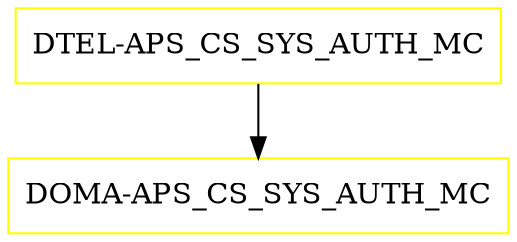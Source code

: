 digraph G {
  "DTEL-APS_CS_SYS_AUTH_MC" [shape=box,color=yellow];
  "DOMA-APS_CS_SYS_AUTH_MC" [shape=box,color=yellow,URL="./DOMA_APS_CS_SYS_AUTH_MC.html"];
  "DTEL-APS_CS_SYS_AUTH_MC" -> "DOMA-APS_CS_SYS_AUTH_MC";
}
